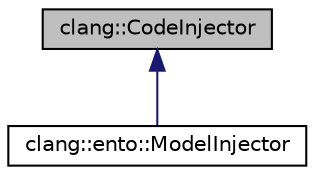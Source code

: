 digraph "clang::CodeInjector"
{
 // LATEX_PDF_SIZE
  bgcolor="transparent";
  edge [fontname="Helvetica",fontsize="10",labelfontname="Helvetica",labelfontsize="10"];
  node [fontname="Helvetica",fontsize="10",shape=record];
  Node1 [label="clang::CodeInjector",height=0.2,width=0.4,color="black", fillcolor="grey75", style="filled", fontcolor="black",tooltip="CodeInjector is an interface which is responsible for injecting AST of function definitions that may ..."];
  Node1 -> Node2 [dir="back",color="midnightblue",fontsize="10",style="solid",fontname="Helvetica"];
  Node2 [label="clang::ento::ModelInjector",height=0.2,width=0.4,color="black",URL="$classclang_1_1ento_1_1ModelInjector.html",tooltip=" "];
}

